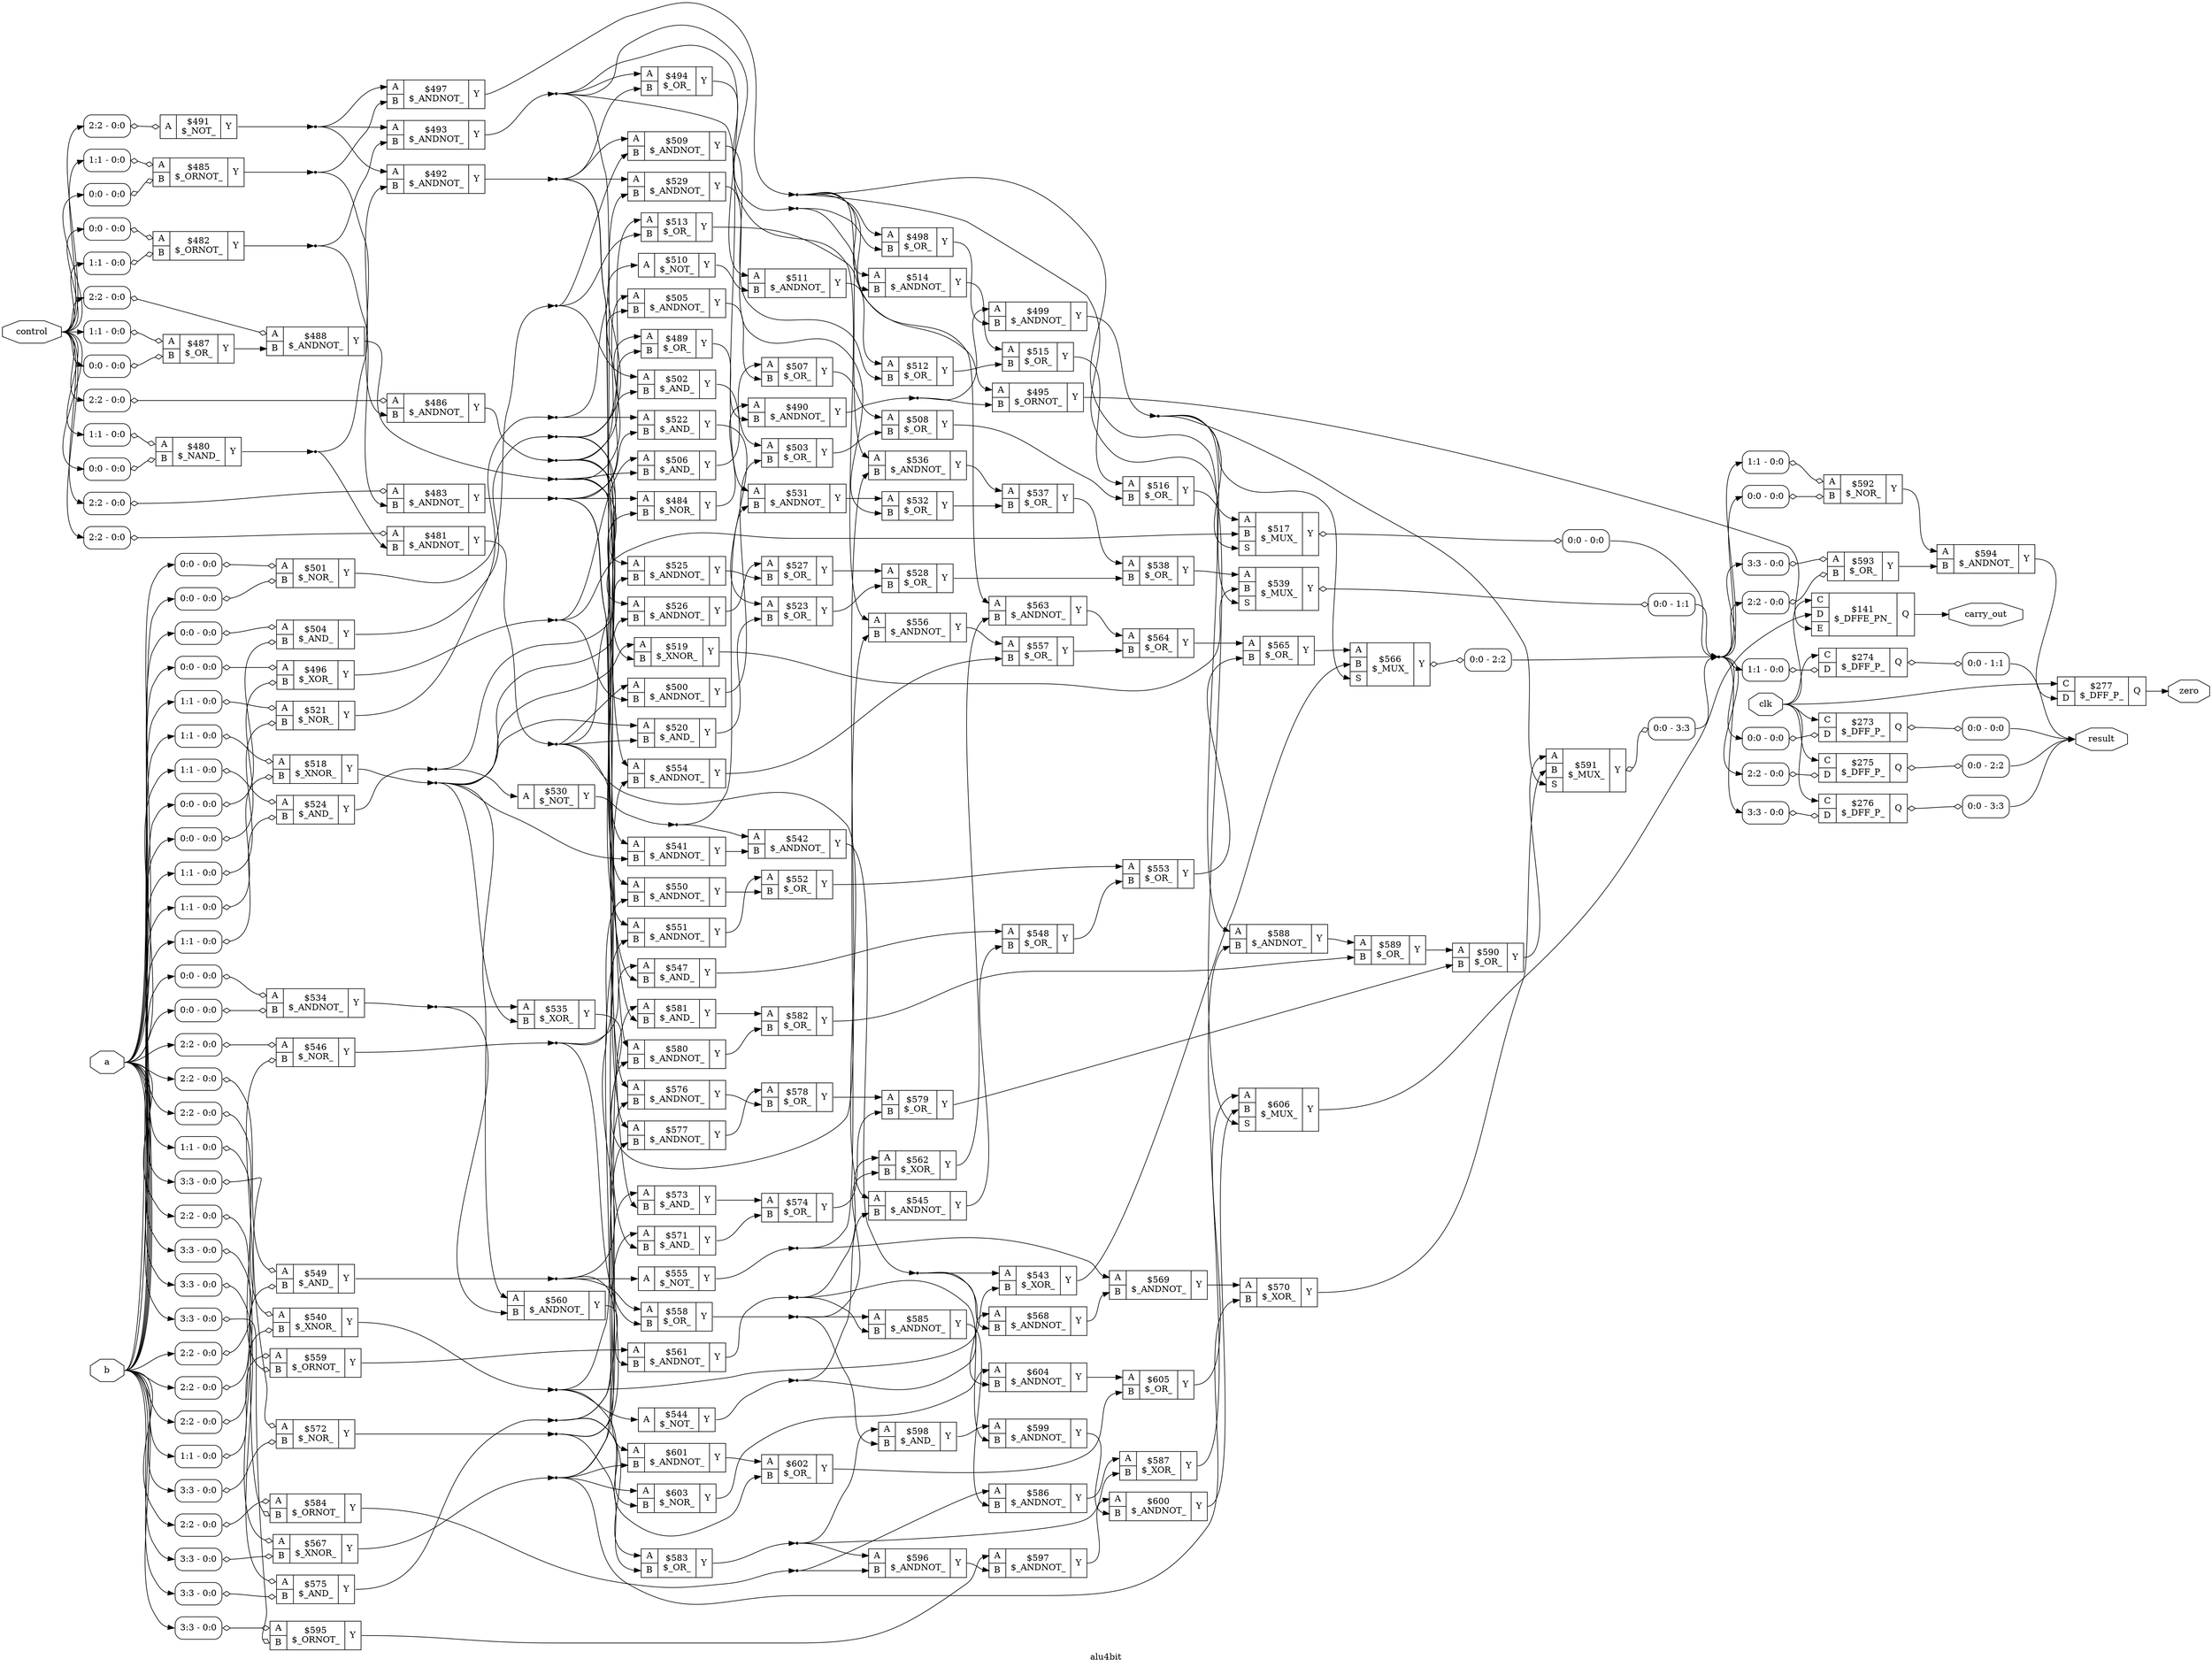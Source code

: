 digraph "alu4bit" {
label="alu4bit";
rankdir="LR";
remincross=true;
n124 [ shape=octagon, label="a", color="black", fontcolor="black" ];
n125 [ shape=octagon, label="b", color="black", fontcolor="black" ];
n126 [ shape=octagon, label="carry_out", color="black", fontcolor="black" ];
n127 [ shape=octagon, label="clk", color="black", fontcolor="black" ];
n128 [ shape=octagon, label="control", color="black", fontcolor="black" ];
n129 [ shape=octagon, label="result", color="black", fontcolor="black" ];
n130 [ shape=octagon, label="zero", color="black", fontcolor="black" ];
c134 [ shape=record, label="{{<p131> A|<p132> B}|$480\n$_NAND_|{<p133> Y}}",  ];
x0 [ shape=record, style=rounded, label="<s0> 1:1 - 0:0 ", color="black", fontcolor="black" ];
x0:e -> c134:p131:w [arrowhead=odiamond, arrowtail=odiamond, dir=both, color="black", fontcolor="black", label=""];
x1 [ shape=record, style=rounded, label="<s0> 0:0 - 0:0 ", color="black", fontcolor="black" ];
x1:e -> c134:p132:w [arrowhead=odiamond, arrowtail=odiamond, dir=both, color="black", fontcolor="black", label=""];
c135 [ shape=record, label="{{<p131> A|<p132> B}|$481\n$_ANDNOT_|{<p133> Y}}",  ];
x2 [ shape=record, style=rounded, label="<s0> 2:2 - 0:0 ", color="black", fontcolor="black" ];
x2:e -> c135:p131:w [arrowhead=odiamond, arrowtail=odiamond, dir=both, color="black", fontcolor="black", label=""];
c136 [ shape=record, label="{{<p131> A|<p132> B}|$482\n$_ORNOT_|{<p133> Y}}",  ];
x3 [ shape=record, style=rounded, label="<s0> 0:0 - 0:0 ", color="black", fontcolor="black" ];
x3:e -> c136:p131:w [arrowhead=odiamond, arrowtail=odiamond, dir=both, color="black", fontcolor="black", label=""];
x4 [ shape=record, style=rounded, label="<s0> 1:1 - 0:0 ", color="black", fontcolor="black" ];
x4:e -> c136:p132:w [arrowhead=odiamond, arrowtail=odiamond, dir=both, color="black", fontcolor="black", label=""];
c137 [ shape=record, label="{{<p131> A|<p132> B}|$483\n$_ANDNOT_|{<p133> Y}}",  ];
x5 [ shape=record, style=rounded, label="<s0> 2:2 - 0:0 ", color="black", fontcolor="black" ];
x5:e -> c137:p131:w [arrowhead=odiamond, arrowtail=odiamond, dir=both, color="black", fontcolor="black", label=""];
c138 [ shape=record, label="{{<p131> A|<p132> B}|$484\n$_NOR_|{<p133> Y}}",  ];
c139 [ shape=record, label="{{<p131> A|<p132> B}|$485\n$_ORNOT_|{<p133> Y}}",  ];
x6 [ shape=record, style=rounded, label="<s0> 1:1 - 0:0 ", color="black", fontcolor="black" ];
x6:e -> c139:p131:w [arrowhead=odiamond, arrowtail=odiamond, dir=both, color="black", fontcolor="black", label=""];
x7 [ shape=record, style=rounded, label="<s0> 0:0 - 0:0 ", color="black", fontcolor="black" ];
x7:e -> c139:p132:w [arrowhead=odiamond, arrowtail=odiamond, dir=both, color="black", fontcolor="black", label=""];
c140 [ shape=record, label="{{<p131> A|<p132> B}|$486\n$_ANDNOT_|{<p133> Y}}",  ];
x8 [ shape=record, style=rounded, label="<s0> 2:2 - 0:0 ", color="black", fontcolor="black" ];
x8:e -> c140:p131:w [arrowhead=odiamond, arrowtail=odiamond, dir=both, color="black", fontcolor="black", label=""];
c141 [ shape=record, label="{{<p131> A|<p132> B}|$487\n$_OR_|{<p133> Y}}",  ];
x9 [ shape=record, style=rounded, label="<s0> 1:1 - 0:0 ", color="black", fontcolor="black" ];
x9:e -> c141:p131:w [arrowhead=odiamond, arrowtail=odiamond, dir=both, color="black", fontcolor="black", label=""];
x10 [ shape=record, style=rounded, label="<s0> 0:0 - 0:0 ", color="black", fontcolor="black" ];
x10:e -> c141:p132:w [arrowhead=odiamond, arrowtail=odiamond, dir=both, color="black", fontcolor="black", label=""];
c142 [ shape=record, label="{{<p131> A|<p132> B}|$488\n$_ANDNOT_|{<p133> Y}}",  ];
x11 [ shape=record, style=rounded, label="<s0> 2:2 - 0:0 ", color="black", fontcolor="black" ];
x11:e -> c142:p131:w [arrowhead=odiamond, arrowtail=odiamond, dir=both, color="black", fontcolor="black", label=""];
c143 [ shape=record, label="{{<p131> A|<p132> B}|$489\n$_OR_|{<p133> Y}}",  ];
c144 [ shape=record, label="{{<p131> A|<p132> B}|$490\n$_ANDNOT_|{<p133> Y}}",  ];
c145 [ shape=record, label="{{<p131> A}|$491\n$_NOT_|{<p133> Y}}",  ];
x12 [ shape=record, style=rounded, label="<s0> 2:2 - 0:0 ", color="black", fontcolor="black" ];
x12:e -> c145:p131:w [arrowhead=odiamond, arrowtail=odiamond, dir=both, color="black", fontcolor="black", label=""];
c146 [ shape=record, label="{{<p131> A|<p132> B}|$492\n$_ANDNOT_|{<p133> Y}}",  ];
c147 [ shape=record, label="{{<p131> A|<p132> B}|$493\n$_ANDNOT_|{<p133> Y}}",  ];
c148 [ shape=record, label="{{<p131> A|<p132> B}|$494\n$_OR_|{<p133> Y}}",  ];
c149 [ shape=record, label="{{<p131> A|<p132> B}|$495\n$_ORNOT_|{<p133> Y}}",  ];
c150 [ shape=record, label="{{<p131> A|<p132> B}|$496\n$_XOR_|{<p133> Y}}",  ];
x13 [ shape=record, style=rounded, label="<s0> 0:0 - 0:0 ", color="black", fontcolor="black" ];
x13:e -> c150:p131:w [arrowhead=odiamond, arrowtail=odiamond, dir=both, color="black", fontcolor="black", label=""];
x14 [ shape=record, style=rounded, label="<s0> 0:0 - 0:0 ", color="black", fontcolor="black" ];
x14:e -> c150:p132:w [arrowhead=odiamond, arrowtail=odiamond, dir=both, color="black", fontcolor="black", label=""];
c151 [ shape=record, label="{{<p131> A|<p132> B}|$497\n$_ANDNOT_|{<p133> Y}}",  ];
c152 [ shape=record, label="{{<p131> A|<p132> B}|$498\n$_OR_|{<p133> Y}}",  ];
c153 [ shape=record, label="{{<p131> A|<p132> B}|$499\n$_ANDNOT_|{<p133> Y}}",  ];
c154 [ shape=record, label="{{<p131> A|<p132> B}|$500\n$_ANDNOT_|{<p133> Y}}",  ];
c155 [ shape=record, label="{{<p131> A|<p132> B}|$501\n$_NOR_|{<p133> Y}}",  ];
x15 [ shape=record, style=rounded, label="<s0> 0:0 - 0:0 ", color="black", fontcolor="black" ];
x15:e -> c155:p131:w [arrowhead=odiamond, arrowtail=odiamond, dir=both, color="black", fontcolor="black", label=""];
x16 [ shape=record, style=rounded, label="<s0> 0:0 - 0:0 ", color="black", fontcolor="black" ];
x16:e -> c155:p132:w [arrowhead=odiamond, arrowtail=odiamond, dir=both, color="black", fontcolor="black", label=""];
c156 [ shape=record, label="{{<p131> A|<p132> B}|$502\n$_AND_|{<p133> Y}}",  ];
c157 [ shape=record, label="{{<p131> A|<p132> B}|$503\n$_OR_|{<p133> Y}}",  ];
c158 [ shape=record, label="{{<p131> A|<p132> B}|$504\n$_AND_|{<p133> Y}}",  ];
x17 [ shape=record, style=rounded, label="<s0> 0:0 - 0:0 ", color="black", fontcolor="black" ];
x17:e -> c158:p131:w [arrowhead=odiamond, arrowtail=odiamond, dir=both, color="black", fontcolor="black", label=""];
x18 [ shape=record, style=rounded, label="<s0> 0:0 - 0:0 ", color="black", fontcolor="black" ];
x18:e -> c158:p132:w [arrowhead=odiamond, arrowtail=odiamond, dir=both, color="black", fontcolor="black", label=""];
c159 [ shape=record, label="{{<p131> A|<p132> B}|$505\n$_ANDNOT_|{<p133> Y}}",  ];
c160 [ shape=record, label="{{<p131> A|<p132> B}|$506\n$_AND_|{<p133> Y}}",  ];
c161 [ shape=record, label="{{<p131> A|<p132> B}|$507\n$_OR_|{<p133> Y}}",  ];
c162 [ shape=record, label="{{<p131> A|<p132> B}|$508\n$_OR_|{<p133> Y}}",  ];
c163 [ shape=record, label="{{<p131> A|<p132> B}|$509\n$_ANDNOT_|{<p133> Y}}",  ];
c164 [ shape=record, label="{{<p131> A}|$510\n$_NOT_|{<p133> Y}}",  ];
c165 [ shape=record, label="{{<p131> A|<p132> B}|$511\n$_ANDNOT_|{<p133> Y}}",  ];
c166 [ shape=record, label="{{<p131> A|<p132> B}|$512\n$_OR_|{<p133> Y}}",  ];
c167 [ shape=record, label="{{<p131> A|<p132> B}|$513\n$_OR_|{<p133> Y}}",  ];
c168 [ shape=record, label="{{<p131> A|<p132> B}|$514\n$_ANDNOT_|{<p133> Y}}",  ];
c169 [ shape=record, label="{{<p131> A|<p132> B}|$515\n$_OR_|{<p133> Y}}",  ];
c170 [ shape=record, label="{{<p131> A|<p132> B}|$516\n$_OR_|{<p133> Y}}",  ];
c172 [ shape=record, label="{{<p131> A|<p132> B|<p171> S}|$517\n$_MUX_|{<p133> Y}}",  ];
x19 [ shape=record, style=rounded, label="<s0> 0:0 - 0:0 ", color="black", fontcolor="black" ];
c172:p133:e -> x19:w [arrowhead=odiamond, arrowtail=odiamond, dir=both, color="black", fontcolor="black", label=""];
c173 [ shape=record, label="{{<p131> A|<p132> B}|$518\n$_XNOR_|{<p133> Y}}",  ];
x20 [ shape=record, style=rounded, label="<s0> 1:1 - 0:0 ", color="black", fontcolor="black" ];
x20:e -> c173:p131:w [arrowhead=odiamond, arrowtail=odiamond, dir=both, color="black", fontcolor="black", label=""];
x21 [ shape=record, style=rounded, label="<s0> 1:1 - 0:0 ", color="black", fontcolor="black" ];
x21:e -> c173:p132:w [arrowhead=odiamond, arrowtail=odiamond, dir=both, color="black", fontcolor="black", label=""];
c174 [ shape=record, label="{{<p131> A|<p132> B}|$519\n$_XNOR_|{<p133> Y}}",  ];
c175 [ shape=record, label="{{<p131> A|<p132> B}|$520\n$_AND_|{<p133> Y}}",  ];
c176 [ shape=record, label="{{<p131> A|<p132> B}|$521\n$_NOR_|{<p133> Y}}",  ];
x22 [ shape=record, style=rounded, label="<s0> 1:1 - 0:0 ", color="black", fontcolor="black" ];
x22:e -> c176:p131:w [arrowhead=odiamond, arrowtail=odiamond, dir=both, color="black", fontcolor="black", label=""];
x23 [ shape=record, style=rounded, label="<s0> 1:1 - 0:0 ", color="black", fontcolor="black" ];
x23:e -> c176:p132:w [arrowhead=odiamond, arrowtail=odiamond, dir=both, color="black", fontcolor="black", label=""];
c177 [ shape=record, label="{{<p131> A|<p132> B}|$522\n$_AND_|{<p133> Y}}",  ];
c178 [ shape=record, label="{{<p131> A|<p132> B}|$523\n$_OR_|{<p133> Y}}",  ];
c179 [ shape=record, label="{{<p131> A|<p132> B}|$524\n$_AND_|{<p133> Y}}",  ];
x24 [ shape=record, style=rounded, label="<s0> 1:1 - 0:0 ", color="black", fontcolor="black" ];
x24:e -> c179:p131:w [arrowhead=odiamond, arrowtail=odiamond, dir=both, color="black", fontcolor="black", label=""];
x25 [ shape=record, style=rounded, label="<s0> 1:1 - 0:0 ", color="black", fontcolor="black" ];
x25:e -> c179:p132:w [arrowhead=odiamond, arrowtail=odiamond, dir=both, color="black", fontcolor="black", label=""];
c180 [ shape=record, label="{{<p131> A|<p132> B}|$525\n$_ANDNOT_|{<p133> Y}}",  ];
c181 [ shape=record, label="{{<p131> A|<p132> B}|$526\n$_ANDNOT_|{<p133> Y}}",  ];
c182 [ shape=record, label="{{<p131> A|<p132> B}|$527\n$_OR_|{<p133> Y}}",  ];
c183 [ shape=record, label="{{<p131> A|<p132> B}|$528\n$_OR_|{<p133> Y}}",  ];
c184 [ shape=record, label="{{<p131> A|<p132> B}|$529\n$_ANDNOT_|{<p133> Y}}",  ];
c185 [ shape=record, label="{{<p131> A}|$530\n$_NOT_|{<p133> Y}}",  ];
c186 [ shape=record, label="{{<p131> A|<p132> B}|$531\n$_ANDNOT_|{<p133> Y}}",  ];
c187 [ shape=record, label="{{<p131> A|<p132> B}|$532\n$_OR_|{<p133> Y}}",  ];
c188 [ shape=record, label="{{<p131> A|<p132> B}|$534\n$_ANDNOT_|{<p133> Y}}",  ];
x26 [ shape=record, style=rounded, label="<s0> 0:0 - 0:0 ", color="black", fontcolor="black" ];
x26:e -> c188:p131:w [arrowhead=odiamond, arrowtail=odiamond, dir=both, color="black", fontcolor="black", label=""];
x27 [ shape=record, style=rounded, label="<s0> 0:0 - 0:0 ", color="black", fontcolor="black" ];
x27:e -> c188:p132:w [arrowhead=odiamond, arrowtail=odiamond, dir=both, color="black", fontcolor="black", label=""];
c189 [ shape=record, label="{{<p131> A|<p132> B}|$535\n$_XOR_|{<p133> Y}}",  ];
c190 [ shape=record, label="{{<p131> A|<p132> B}|$536\n$_ANDNOT_|{<p133> Y}}",  ];
c191 [ shape=record, label="{{<p131> A|<p132> B}|$537\n$_OR_|{<p133> Y}}",  ];
c192 [ shape=record, label="{{<p131> A|<p132> B}|$538\n$_OR_|{<p133> Y}}",  ];
c193 [ shape=record, label="{{<p131> A|<p132> B|<p171> S}|$539\n$_MUX_|{<p133> Y}}",  ];
x28 [ shape=record, style=rounded, label="<s0> 0:0 - 1:1 ", color="black", fontcolor="black" ];
c193:p133:e -> x28:w [arrowhead=odiamond, arrowtail=odiamond, dir=both, color="black", fontcolor="black", label=""];
c194 [ shape=record, label="{{<p131> A|<p132> B}|$540\n$_XNOR_|{<p133> Y}}",  ];
x29 [ shape=record, style=rounded, label="<s0> 2:2 - 0:0 ", color="black", fontcolor="black" ];
x29:e -> c194:p131:w [arrowhead=odiamond, arrowtail=odiamond, dir=both, color="black", fontcolor="black", label=""];
x30 [ shape=record, style=rounded, label="<s0> 2:2 - 0:0 ", color="black", fontcolor="black" ];
x30:e -> c194:p132:w [arrowhead=odiamond, arrowtail=odiamond, dir=both, color="black", fontcolor="black", label=""];
c195 [ shape=record, label="{{<p131> A|<p132> B}|$541\n$_ANDNOT_|{<p133> Y}}",  ];
c196 [ shape=record, label="{{<p131> A|<p132> B}|$542\n$_ANDNOT_|{<p133> Y}}",  ];
c197 [ shape=record, label="{{<p131> A|<p132> B}|$543\n$_XOR_|{<p133> Y}}",  ];
c198 [ shape=record, label="{{<p131> A}|$544\n$_NOT_|{<p133> Y}}",  ];
c199 [ shape=record, label="{{<p131> A|<p132> B}|$545\n$_ANDNOT_|{<p133> Y}}",  ];
c200 [ shape=record, label="{{<p131> A|<p132> B}|$546\n$_NOR_|{<p133> Y}}",  ];
x31 [ shape=record, style=rounded, label="<s0> 2:2 - 0:0 ", color="black", fontcolor="black" ];
x31:e -> c200:p131:w [arrowhead=odiamond, arrowtail=odiamond, dir=both, color="black", fontcolor="black", label=""];
x32 [ shape=record, style=rounded, label="<s0> 2:2 - 0:0 ", color="black", fontcolor="black" ];
x32:e -> c200:p132:w [arrowhead=odiamond, arrowtail=odiamond, dir=both, color="black", fontcolor="black", label=""];
c201 [ shape=record, label="{{<p131> A|<p132> B}|$547\n$_AND_|{<p133> Y}}",  ];
c202 [ shape=record, label="{{<p131> A|<p132> B}|$548\n$_OR_|{<p133> Y}}",  ];
c203 [ shape=record, label="{{<p131> A|<p132> B}|$549\n$_AND_|{<p133> Y}}",  ];
x33 [ shape=record, style=rounded, label="<s0> 2:2 - 0:0 ", color="black", fontcolor="black" ];
x33:e -> c203:p131:w [arrowhead=odiamond, arrowtail=odiamond, dir=both, color="black", fontcolor="black", label=""];
x34 [ shape=record, style=rounded, label="<s0> 2:2 - 0:0 ", color="black", fontcolor="black" ];
x34:e -> c203:p132:w [arrowhead=odiamond, arrowtail=odiamond, dir=both, color="black", fontcolor="black", label=""];
c204 [ shape=record, label="{{<p131> A|<p132> B}|$550\n$_ANDNOT_|{<p133> Y}}",  ];
c205 [ shape=record, label="{{<p131> A|<p132> B}|$551\n$_ANDNOT_|{<p133> Y}}",  ];
c206 [ shape=record, label="{{<p131> A|<p132> B}|$552\n$_OR_|{<p133> Y}}",  ];
c207 [ shape=record, label="{{<p131> A|<p132> B}|$553\n$_OR_|{<p133> Y}}",  ];
c208 [ shape=record, label="{{<p131> A|<p132> B}|$554\n$_ANDNOT_|{<p133> Y}}",  ];
c209 [ shape=record, label="{{<p131> A}|$555\n$_NOT_|{<p133> Y}}",  ];
c210 [ shape=record, label="{{<p131> A|<p132> B}|$556\n$_ANDNOT_|{<p133> Y}}",  ];
c211 [ shape=record, label="{{<p131> A|<p132> B}|$557\n$_OR_|{<p133> Y}}",  ];
c212 [ shape=record, label="{{<p131> A|<p132> B}|$558\n$_OR_|{<p133> Y}}",  ];
c213 [ shape=record, label="{{<p131> A|<p132> B}|$559\n$_ORNOT_|{<p133> Y}}",  ];
x35 [ shape=record, style=rounded, label="<s0> 1:1 - 0:0 ", color="black", fontcolor="black" ];
x35:e -> c213:p131:w [arrowhead=odiamond, arrowtail=odiamond, dir=both, color="black", fontcolor="black", label=""];
x36 [ shape=record, style=rounded, label="<s0> 1:1 - 0:0 ", color="black", fontcolor="black" ];
x36:e -> c213:p132:w [arrowhead=odiamond, arrowtail=odiamond, dir=both, color="black", fontcolor="black", label=""];
c214 [ shape=record, label="{{<p131> A|<p132> B}|$560\n$_ANDNOT_|{<p133> Y}}",  ];
c215 [ shape=record, label="{{<p131> A|<p132> B}|$561\n$_ANDNOT_|{<p133> Y}}",  ];
c216 [ shape=record, label="{{<p131> A|<p132> B}|$562\n$_XOR_|{<p133> Y}}",  ];
c217 [ shape=record, label="{{<p131> A|<p132> B}|$563\n$_ANDNOT_|{<p133> Y}}",  ];
c218 [ shape=record, label="{{<p131> A|<p132> B}|$564\n$_OR_|{<p133> Y}}",  ];
c219 [ shape=record, label="{{<p131> A|<p132> B}|$565\n$_OR_|{<p133> Y}}",  ];
c220 [ shape=record, label="{{<p131> A|<p132> B|<p171> S}|$566\n$_MUX_|{<p133> Y}}",  ];
x37 [ shape=record, style=rounded, label="<s0> 0:0 - 2:2 ", color="black", fontcolor="black" ];
c220:p133:e -> x37:w [arrowhead=odiamond, arrowtail=odiamond, dir=both, color="black", fontcolor="black", label=""];
c221 [ shape=record, label="{{<p131> A|<p132> B}|$567\n$_XNOR_|{<p133> Y}}",  ];
x38 [ shape=record, style=rounded, label="<s0> 3:3 - 0:0 ", color="black", fontcolor="black" ];
x38:e -> c221:p131:w [arrowhead=odiamond, arrowtail=odiamond, dir=both, color="black", fontcolor="black", label=""];
x39 [ shape=record, style=rounded, label="<s0> 3:3 - 0:0 ", color="black", fontcolor="black" ];
x39:e -> c221:p132:w [arrowhead=odiamond, arrowtail=odiamond, dir=both, color="black", fontcolor="black", label=""];
c222 [ shape=record, label="{{<p131> A|<p132> B}|$568\n$_ANDNOT_|{<p133> Y}}",  ];
c223 [ shape=record, label="{{<p131> A|<p132> B}|$569\n$_ANDNOT_|{<p133> Y}}",  ];
c224 [ shape=record, label="{{<p131> A|<p132> B}|$570\n$_XOR_|{<p133> Y}}",  ];
c225 [ shape=record, label="{{<p131> A|<p132> B}|$571\n$_AND_|{<p133> Y}}",  ];
c226 [ shape=record, label="{{<p131> A|<p132> B}|$572\n$_NOR_|{<p133> Y}}",  ];
x40 [ shape=record, style=rounded, label="<s0> 3:3 - 0:0 ", color="black", fontcolor="black" ];
x40:e -> c226:p131:w [arrowhead=odiamond, arrowtail=odiamond, dir=both, color="black", fontcolor="black", label=""];
x41 [ shape=record, style=rounded, label="<s0> 3:3 - 0:0 ", color="black", fontcolor="black" ];
x41:e -> c226:p132:w [arrowhead=odiamond, arrowtail=odiamond, dir=both, color="black", fontcolor="black", label=""];
c227 [ shape=record, label="{{<p131> A|<p132> B}|$573\n$_AND_|{<p133> Y}}",  ];
c228 [ shape=record, label="{{<p131> A|<p132> B}|$574\n$_OR_|{<p133> Y}}",  ];
c229 [ shape=record, label="{{<p131> A|<p132> B}|$575\n$_AND_|{<p133> Y}}",  ];
x42 [ shape=record, style=rounded, label="<s0> 3:3 - 0:0 ", color="black", fontcolor="black" ];
x42:e -> c229:p131:w [arrowhead=odiamond, arrowtail=odiamond, dir=both, color="black", fontcolor="black", label=""];
x43 [ shape=record, style=rounded, label="<s0> 3:3 - 0:0 ", color="black", fontcolor="black" ];
x43:e -> c229:p132:w [arrowhead=odiamond, arrowtail=odiamond, dir=both, color="black", fontcolor="black", label=""];
c230 [ shape=record, label="{{<p131> A|<p132> B}|$576\n$_ANDNOT_|{<p133> Y}}",  ];
c231 [ shape=record, label="{{<p131> A|<p132> B}|$577\n$_ANDNOT_|{<p133> Y}}",  ];
c232 [ shape=record, label="{{<p131> A|<p132> B}|$578\n$_OR_|{<p133> Y}}",  ];
c233 [ shape=record, label="{{<p131> A|<p132> B}|$579\n$_OR_|{<p133> Y}}",  ];
c234 [ shape=record, label="{{<p131> A|<p132> B}|$580\n$_ANDNOT_|{<p133> Y}}",  ];
c235 [ shape=record, label="{{<p131> A|<p132> B}|$581\n$_AND_|{<p133> Y}}",  ];
c236 [ shape=record, label="{{<p131> A|<p132> B}|$582\n$_OR_|{<p133> Y}}",  ];
c237 [ shape=record, label="{{<p131> A|<p132> B}|$583\n$_OR_|{<p133> Y}}",  ];
c238 [ shape=record, label="{{<p131> A|<p132> B}|$584\n$_ORNOT_|{<p133> Y}}",  ];
x44 [ shape=record, style=rounded, label="<s0> 2:2 - 0:0 ", color="black", fontcolor="black" ];
x44:e -> c238:p131:w [arrowhead=odiamond, arrowtail=odiamond, dir=both, color="black", fontcolor="black", label=""];
x45 [ shape=record, style=rounded, label="<s0> 2:2 - 0:0 ", color="black", fontcolor="black" ];
x45:e -> c238:p132:w [arrowhead=odiamond, arrowtail=odiamond, dir=both, color="black", fontcolor="black", label=""];
c239 [ shape=record, label="{{<p131> A|<p132> B}|$585\n$_ANDNOT_|{<p133> Y}}",  ];
c240 [ shape=record, label="{{<p131> A|<p132> B}|$586\n$_ANDNOT_|{<p133> Y}}",  ];
c241 [ shape=record, label="{{<p131> A|<p132> B}|$587\n$_XOR_|{<p133> Y}}",  ];
c242 [ shape=record, label="{{<p131> A|<p132> B}|$588\n$_ANDNOT_|{<p133> Y}}",  ];
c243 [ shape=record, label="{{<p131> A|<p132> B}|$589\n$_OR_|{<p133> Y}}",  ];
c244 [ shape=record, label="{{<p131> A|<p132> B}|$590\n$_OR_|{<p133> Y}}",  ];
c245 [ shape=record, label="{{<p131> A|<p132> B|<p171> S}|$591\n$_MUX_|{<p133> Y}}",  ];
x46 [ shape=record, style=rounded, label="<s0> 0:0 - 3:3 ", color="black", fontcolor="black" ];
c245:p133:e -> x46:w [arrowhead=odiamond, arrowtail=odiamond, dir=both, color="black", fontcolor="black", label=""];
c246 [ shape=record, label="{{<p131> A|<p132> B}|$592\n$_NOR_|{<p133> Y}}",  ];
x47 [ shape=record, style=rounded, label="<s0> 1:1 - 0:0 ", color="black", fontcolor="black" ];
x47:e -> c246:p131:w [arrowhead=odiamond, arrowtail=odiamond, dir=both, color="black", fontcolor="black", label=""];
x48 [ shape=record, style=rounded, label="<s0> 0:0 - 0:0 ", color="black", fontcolor="black" ];
x48:e -> c246:p132:w [arrowhead=odiamond, arrowtail=odiamond, dir=both, color="black", fontcolor="black", label=""];
c247 [ shape=record, label="{{<p131> A|<p132> B}|$593\n$_OR_|{<p133> Y}}",  ];
x49 [ shape=record, style=rounded, label="<s0> 3:3 - 0:0 ", color="black", fontcolor="black" ];
x49:e -> c247:p131:w [arrowhead=odiamond, arrowtail=odiamond, dir=both, color="black", fontcolor="black", label=""];
x50 [ shape=record, style=rounded, label="<s0> 2:2 - 0:0 ", color="black", fontcolor="black" ];
x50:e -> c247:p132:w [arrowhead=odiamond, arrowtail=odiamond, dir=both, color="black", fontcolor="black", label=""];
c248 [ shape=record, label="{{<p131> A|<p132> B}|$594\n$_ANDNOT_|{<p133> Y}}",  ];
c249 [ shape=record, label="{{<p131> A|<p132> B}|$595\n$_ORNOT_|{<p133> Y}}",  ];
x51 [ shape=record, style=rounded, label="<s0> 3:3 - 0:0 ", color="black", fontcolor="black" ];
x51:e -> c249:p131:w [arrowhead=odiamond, arrowtail=odiamond, dir=both, color="black", fontcolor="black", label=""];
x52 [ shape=record, style=rounded, label="<s0> 3:3 - 0:0 ", color="black", fontcolor="black" ];
x52:e -> c249:p132:w [arrowhead=odiamond, arrowtail=odiamond, dir=both, color="black", fontcolor="black", label=""];
c250 [ shape=record, label="{{<p131> A|<p132> B}|$596\n$_ANDNOT_|{<p133> Y}}",  ];
c251 [ shape=record, label="{{<p131> A|<p132> B}|$597\n$_ANDNOT_|{<p133> Y}}",  ];
c252 [ shape=record, label="{{<p131> A|<p132> B}|$598\n$_AND_|{<p133> Y}}",  ];
c253 [ shape=record, label="{{<p131> A|<p132> B}|$599\n$_ANDNOT_|{<p133> Y}}",  ];
c254 [ shape=record, label="{{<p131> A|<p132> B}|$600\n$_ANDNOT_|{<p133> Y}}",  ];
c255 [ shape=record, label="{{<p131> A|<p132> B}|$601\n$_ANDNOT_|{<p133> Y}}",  ];
c256 [ shape=record, label="{{<p131> A|<p132> B}|$602\n$_OR_|{<p133> Y}}",  ];
c257 [ shape=record, label="{{<p131> A|<p132> B}|$603\n$_NOR_|{<p133> Y}}",  ];
c258 [ shape=record, label="{{<p131> A|<p132> B}|$604\n$_ANDNOT_|{<p133> Y}}",  ];
c259 [ shape=record, label="{{<p131> A|<p132> B}|$605\n$_OR_|{<p133> Y}}",  ];
c260 [ shape=record, label="{{<p131> A|<p132> B|<p171> S}|$606\n$_MUX_|{<p133> Y}}",  ];
c265 [ shape=record, label="{{<p261> C|<p262> D|<p263> E}|$141\n$_DFFE_PN_|{<p264> Q}}",  ];
c266 [ shape=record, label="{{<p261> C|<p262> D}|$273\n$_DFF_P_|{<p264> Q}}",  ];
x53 [ shape=record, style=rounded, label="<s0> 0:0 - 0:0 ", color="black", fontcolor="black" ];
x53:e -> c266:p262:w [arrowhead=odiamond, arrowtail=odiamond, dir=both, color="black", fontcolor="black", label=""];
x54 [ shape=record, style=rounded, label="<s0> 0:0 - 0:0 ", color="black", fontcolor="black" ];
c266:p264:e -> x54:w [arrowhead=odiamond, arrowtail=odiamond, dir=both, color="black", fontcolor="black", label=""];
c267 [ shape=record, label="{{<p261> C|<p262> D}|$274\n$_DFF_P_|{<p264> Q}}",  ];
x55 [ shape=record, style=rounded, label="<s0> 1:1 - 0:0 ", color="black", fontcolor="black" ];
x55:e -> c267:p262:w [arrowhead=odiamond, arrowtail=odiamond, dir=both, color="black", fontcolor="black", label=""];
x56 [ shape=record, style=rounded, label="<s0> 0:0 - 1:1 ", color="black", fontcolor="black" ];
c267:p264:e -> x56:w [arrowhead=odiamond, arrowtail=odiamond, dir=both, color="black", fontcolor="black", label=""];
c268 [ shape=record, label="{{<p261> C|<p262> D}|$275\n$_DFF_P_|{<p264> Q}}",  ];
x57 [ shape=record, style=rounded, label="<s0> 2:2 - 0:0 ", color="black", fontcolor="black" ];
x57:e -> c268:p262:w [arrowhead=odiamond, arrowtail=odiamond, dir=both, color="black", fontcolor="black", label=""];
x58 [ shape=record, style=rounded, label="<s0> 0:0 - 2:2 ", color="black", fontcolor="black" ];
c268:p264:e -> x58:w [arrowhead=odiamond, arrowtail=odiamond, dir=both, color="black", fontcolor="black", label=""];
c269 [ shape=record, label="{{<p261> C|<p262> D}|$276\n$_DFF_P_|{<p264> Q}}",  ];
x59 [ shape=record, style=rounded, label="<s0> 3:3 - 0:0 ", color="black", fontcolor="black" ];
x59:e -> c269:p262:w [arrowhead=odiamond, arrowtail=odiamond, dir=both, color="black", fontcolor="black", label=""];
x60 [ shape=record, style=rounded, label="<s0> 0:0 - 3:3 ", color="black", fontcolor="black" ];
c269:p264:e -> x60:w [arrowhead=odiamond, arrowtail=odiamond, dir=both, color="black", fontcolor="black", label=""];
c270 [ shape=record, label="{{<p261> C|<p262> D}|$277\n$_DFF_P_|{<p264> Q}}",  ];
c260:p133:e -> c265:p262:w [color="black", fontcolor="black", label=""];
c222:p133:e -> c223:p132:w [color="black", fontcolor="black", label=""];
c191:p133:e -> c192:p131:w [color="black", fontcolor="black", label=""];
c192:p133:e -> c193:p131:w [color="black", fontcolor="black", label=""];
n102 [ shape=point ];
c194:p133:e -> n102:w [color="black", fontcolor="black", label=""];
n102:e -> c197:p132:w [color="black", fontcolor="black", label=""];
n102:e -> c198:p131:w [color="black", fontcolor="black", label=""];
n102:e -> c205:p132:w [color="black", fontcolor="black", label=""];
n102:e -> c257:p132:w [color="black", fontcolor="black", label=""];
c195:p133:e -> c196:p132:w [color="black", fontcolor="black", label=""];
n104 [ shape=point ];
c196:p133:e -> n104:w [color="black", fontcolor="black", label=""];
n104:e -> c197:p131:w [color="black", fontcolor="black", label=""];
n104:e -> c222:p132:w [color="black", fontcolor="black", label=""];
n104:e -> c258:p132:w [color="black", fontcolor="black", label=""];
c197:p133:e -> c220:p132:w [color="black", fontcolor="black", label=""];
n106 [ shape=point ];
c198:p133:e -> n106:w [color="black", fontcolor="black", label=""];
n106:e -> c199:p132:w [color="black", fontcolor="black", label=""];
n106:e -> c222:p131:w [color="black", fontcolor="black", label=""];
c199:p133:e -> c202:p132:w [color="black", fontcolor="black", label=""];
n108 [ shape=point ];
c200:p133:e -> n108:w [color="black", fontcolor="black", label=""];
n108:e -> c201:p131:w [color="black", fontcolor="black", label=""];
n108:e -> c208:p132:w [color="black", fontcolor="black", label=""];
n108:e -> c212:p132:w [color="black", fontcolor="black", label=""];
c201:p133:e -> c202:p131:w [color="black", fontcolor="black", label=""];
c223:p133:e -> c224:p131:w [color="black", fontcolor="black", label=""];
c202:p133:e -> c207:p132:w [color="black", fontcolor="black", label=""];
n111 [ shape=point ];
c203:p133:e -> n111:w [color="black", fontcolor="black", label=""];
n111:e -> c204:p132:w [color="black", fontcolor="black", label=""];
n111:e -> c209:p131:w [color="black", fontcolor="black", label=""];
n111:e -> c212:p131:w [color="black", fontcolor="black", label=""];
n111:e -> c255:p131:w [color="black", fontcolor="black", label=""];
c204:p133:e -> c206:p132:w [color="black", fontcolor="black", label=""];
c205:p133:e -> c206:p131:w [color="black", fontcolor="black", label=""];
c206:p133:e -> c207:p131:w [color="black", fontcolor="black", label=""];
c207:p133:e -> c219:p132:w [color="black", fontcolor="black", label=""];
c208:p133:e -> c211:p132:w [color="black", fontcolor="black", label=""];
n117 [ shape=point ];
c209:p133:e -> n117:w [color="black", fontcolor="black", label=""];
n117:e -> c210:p132:w [color="black", fontcolor="black", label=""];
n117:e -> c223:p131:w [color="black", fontcolor="black", label=""];
c210:p133:e -> c211:p131:w [color="black", fontcolor="black", label=""];
c211:p133:e -> c218:p132:w [color="black", fontcolor="black", label=""];
c224:p133:e -> c245:p132:w [color="black", fontcolor="black", label=""];
n120 [ shape=point ];
c212:p133:e -> n120:w [color="black", fontcolor="black", label=""];
n120:e -> c216:p132:w [color="black", fontcolor="black", label=""];
n120:e -> c239:p131:w [color="black", fontcolor="black", label=""];
n120:e -> c252:p132:w [color="black", fontcolor="black", label=""];
c213:p133:e -> c215:p131:w [color="black", fontcolor="black", label=""];
c214:p133:e -> c215:p132:w [color="black", fontcolor="black", label=""];
n123 [ shape=point ];
x19:s0:e -> n123:w [color="black", fontcolor="black", label=""];
x28:s0:e -> n123:w [color="black", fontcolor="black", label=""];
x37:s0:e -> n123:w [color="black", fontcolor="black", label=""];
x46:s0:e -> n123:w [color="black", fontcolor="black", label=""];
n123:e -> x47:s0:w [color="black", fontcolor="black", label=""];
n123:e -> x48:s0:w [color="black", fontcolor="black", label=""];
n123:e -> x49:s0:w [color="black", fontcolor="black", label=""];
n123:e -> x50:s0:w [color="black", fontcolor="black", label=""];
n123:e -> x53:s0:w [color="black", fontcolor="black", label=""];
n123:e -> x55:s0:w [color="black", fontcolor="black", label=""];
n123:e -> x57:s0:w [color="black", fontcolor="black", label=""];
n123:e -> x59:s0:w [color="black", fontcolor="black", label=""];
n124:e -> x13:s0:w [color="black", fontcolor="black", label=""];
n124:e -> x15:s0:w [color="black", fontcolor="black", label=""];
n124:e -> x17:s0:w [color="black", fontcolor="black", label=""];
n124:e -> x20:s0:w [color="black", fontcolor="black", label=""];
n124:e -> x22:s0:w [color="black", fontcolor="black", label=""];
n124:e -> x24:s0:w [color="black", fontcolor="black", label=""];
n124:e -> x27:s0:w [color="black", fontcolor="black", label=""];
n124:e -> x29:s0:w [color="black", fontcolor="black", label=""];
n124:e -> x31:s0:w [color="black", fontcolor="black", label=""];
n124:e -> x33:s0:w [color="black", fontcolor="black", label=""];
n124:e -> x36:s0:w [color="black", fontcolor="black", label=""];
n124:e -> x38:s0:w [color="black", fontcolor="black", label=""];
n124:e -> x40:s0:w [color="black", fontcolor="black", label=""];
n124:e -> x42:s0:w [color="black", fontcolor="black", label=""];
n124:e -> x45:s0:w [color="black", fontcolor="black", label=""];
n124:e -> x52:s0:w [color="black", fontcolor="black", label=""];
n125:e -> x14:s0:w [color="black", fontcolor="black", label=""];
n125:e -> x16:s0:w [color="black", fontcolor="black", label=""];
n125:e -> x18:s0:w [color="black", fontcolor="black", label=""];
n125:e -> x21:s0:w [color="black", fontcolor="black", label=""];
n125:e -> x23:s0:w [color="black", fontcolor="black", label=""];
n125:e -> x25:s0:w [color="black", fontcolor="black", label=""];
n125:e -> x26:s0:w [color="black", fontcolor="black", label=""];
n125:e -> x30:s0:w [color="black", fontcolor="black", label=""];
n125:e -> x32:s0:w [color="black", fontcolor="black", label=""];
n125:e -> x34:s0:w [color="black", fontcolor="black", label=""];
n125:e -> x35:s0:w [color="black", fontcolor="black", label=""];
n125:e -> x39:s0:w [color="black", fontcolor="black", label=""];
n125:e -> x41:s0:w [color="black", fontcolor="black", label=""];
n125:e -> x43:s0:w [color="black", fontcolor="black", label=""];
n125:e -> x44:s0:w [color="black", fontcolor="black", label=""];
n125:e -> x51:s0:w [color="black", fontcolor="black", label=""];
c265:p264:e -> n126:w [color="black", fontcolor="black", label=""];
n127:e -> c265:p261:w [color="black", fontcolor="black", label=""];
n127:e -> c266:p261:w [color="black", fontcolor="black", label=""];
n127:e -> c267:p261:w [color="black", fontcolor="black", label=""];
n127:e -> c268:p261:w [color="black", fontcolor="black", label=""];
n127:e -> c269:p261:w [color="black", fontcolor="black", label=""];
n127:e -> c270:p261:w [color="black", fontcolor="black", label=""];
n128:e -> x0:s0:w [color="black", fontcolor="black", label=""];
n128:e -> x10:s0:w [color="black", fontcolor="black", label=""];
n128:e -> x11:s0:w [color="black", fontcolor="black", label=""];
n128:e -> x12:s0:w [color="black", fontcolor="black", label=""];
n128:e -> x1:s0:w [color="black", fontcolor="black", label=""];
n128:e -> x2:s0:w [color="black", fontcolor="black", label=""];
n128:e -> x3:s0:w [color="black", fontcolor="black", label=""];
n128:e -> x4:s0:w [color="black", fontcolor="black", label=""];
n128:e -> x5:s0:w [color="black", fontcolor="black", label=""];
n128:e -> x6:s0:w [color="black", fontcolor="black", label=""];
n128:e -> x7:s0:w [color="black", fontcolor="black", label=""];
n128:e -> x8:s0:w [color="black", fontcolor="black", label=""];
n128:e -> x9:s0:w [color="black", fontcolor="black", label=""];
x54:s0:e -> n129:w [color="black", fontcolor="black", label=""];
x56:s0:e -> n129:w [color="black", fontcolor="black", label=""];
x58:s0:e -> n129:w [color="black", fontcolor="black", label=""];
x60:s0:e -> n129:w [color="black", fontcolor="black", label=""];
c225:p133:e -> c228:p132:w [color="black", fontcolor="black", label=""];
c270:p264:e -> n130:w [color="black", fontcolor="black", label=""];
n14 [ shape=point ];
c226:p133:e -> n14:w [color="black", fontcolor="black", label=""];
n14:e -> c227:p131:w [color="black", fontcolor="black", label=""];
n14:e -> c234:p132:w [color="black", fontcolor="black", label=""];
n14:e -> c237:p132:w [color="black", fontcolor="black", label=""];
c227:p133:e -> c228:p131:w [color="black", fontcolor="black", label=""];
c228:p133:e -> c233:p132:w [color="black", fontcolor="black", label=""];
n17 [ shape=point ];
c229:p133:e -> n17:w [color="black", fontcolor="black", label=""];
n17:e -> c230:p132:w [color="black", fontcolor="black", label=""];
n17:e -> c235:p131:w [color="black", fontcolor="black", label=""];
n17:e -> c237:p131:w [color="black", fontcolor="black", label=""];
n17:e -> c256:p132:w [color="black", fontcolor="black", label=""];
c230:p133:e -> c232:p132:w [color="black", fontcolor="black", label=""];
c231:p133:e -> c232:p131:w [color="black", fontcolor="black", label=""];
c248:p133:e -> c270:p262:w [color="black", fontcolor="black", label=""];
c232:p133:e -> c233:p131:w [color="black", fontcolor="black", label=""];
c233:p133:e -> c244:p132:w [color="black", fontcolor="black", label=""];
c234:p133:e -> c236:p132:w [color="black", fontcolor="black", label=""];
c235:p133:e -> c236:p131:w [color="black", fontcolor="black", label=""];
c236:p133:e -> c243:p132:w [color="black", fontcolor="black", label=""];
n25 [ shape=point ];
c237:p133:e -> n25:w [color="black", fontcolor="black", label=""];
n25:e -> c241:p132:w [color="black", fontcolor="black", label=""];
n25:e -> c250:p131:w [color="black", fontcolor="black", label=""];
n25:e -> c252:p131:w [color="black", fontcolor="black", label=""];
n26 [ shape=point ];
c238:p133:e -> n26:w [color="black", fontcolor="black", label=""];
n26:e -> c240:p131:w [color="black", fontcolor="black", label=""];
n26:e -> c250:p132:w [color="black", fontcolor="black", label=""];
c239:p133:e -> c240:p132:w [color="black", fontcolor="black", label=""];
c240:p133:e -> c241:p131:w [color="black", fontcolor="black", label=""];
c241:p133:e -> c242:p132:w [color="black", fontcolor="black", label=""];
c149:p133:e -> c265:p263:w [color="black", fontcolor="black", label=""];
c242:p133:e -> c243:p131:w [color="black", fontcolor="black", label=""];
c243:p133:e -> c244:p131:w [color="black", fontcolor="black", label=""];
c244:p133:e -> c245:p131:w [color="black", fontcolor="black", label=""];
c246:p133:e -> c248:p131:w [color="black", fontcolor="black", label=""];
c247:p133:e -> c248:p132:w [color="black", fontcolor="black", label=""];
c249:p133:e -> c251:p131:w [color="black", fontcolor="black", label=""];
c250:p133:e -> c251:p132:w [color="black", fontcolor="black", label=""];
c251:p133:e -> c254:p131:w [color="black", fontcolor="black", label=""];
c252:p133:e -> c253:p131:w [color="black", fontcolor="black", label=""];
c253:p133:e -> c254:p132:w [color="black", fontcolor="black", label=""];
n4 [ shape=point ];
c215:p133:e -> n4:w [color="black", fontcolor="black", label=""];
n4:e -> c216:p131:w [color="black", fontcolor="black", label=""];
n4:e -> c239:p132:w [color="black", fontcolor="black", label=""];
n4:e -> c253:p132:w [color="black", fontcolor="black", label=""];
c254:p133:e -> c260:p132:w [color="black", fontcolor="black", label=""];
c255:p133:e -> c256:p131:w [color="black", fontcolor="black", label=""];
c256:p133:e -> c259:p132:w [color="black", fontcolor="black", label=""];
c257:p133:e -> c258:p131:w [color="black", fontcolor="black", label=""];
c258:p133:e -> c259:p131:w [color="black", fontcolor="black", label=""];
c259:p133:e -> c260:p131:w [color="black", fontcolor="black", label=""];
n46 [ shape=point ];
c134:p133:e -> n46:w [color="black", fontcolor="black", label=""];
n46:e -> c135:p132:w [color="black", fontcolor="black", label=""];
n46:e -> c146:p132:w [color="black", fontcolor="black", label=""];
n47 [ shape=point ];
c135:p133:e -> n47:w [color="black", fontcolor="black", label=""];
n47:e -> c138:p132:w [color="black", fontcolor="black", label=""];
n47:e -> c154:p131:w [color="black", fontcolor="black", label=""];
n47:e -> c175:p132:w [color="black", fontcolor="black", label=""];
n47:e -> c199:p131:w [color="black", fontcolor="black", label=""];
n47:e -> c225:p132:w [color="black", fontcolor="black", label=""];
n48 [ shape=point ];
c136:p133:e -> n48:w [color="black", fontcolor="black", label=""];
n48:e -> c137:p132:w [color="black", fontcolor="black", label=""];
n48:e -> c147:p132:w [color="black", fontcolor="black", label=""];
n49 [ shape=point ];
c137:p133:e -> n49:w [color="black", fontcolor="black", label=""];
n49:e -> c138:p131:w [color="black", fontcolor="black", label=""];
n49:e -> c156:p132:w [color="black", fontcolor="black", label=""];
n49:e -> c177:p132:w [color="black", fontcolor="black", label=""];
n49:e -> c201:p132:w [color="black", fontcolor="black", label=""];
n49:e -> c227:p132:w [color="black", fontcolor="black", label=""];
c216:p133:e -> c217:p132:w [color="black", fontcolor="black", label=""];
c138:p133:e -> c144:p131:w [color="black", fontcolor="black", label=""];
n51 [ shape=point ];
c139:p133:e -> n51:w [color="black", fontcolor="black", label=""];
n51:e -> c140:p132:w [color="black", fontcolor="black", label=""];
n51:e -> c151:p132:w [color="black", fontcolor="black", label=""];
n52 [ shape=point ];
c140:p133:e -> n52:w [color="black", fontcolor="black", label=""];
n52:e -> c143:p132:w [color="black", fontcolor="black", label=""];
n52:e -> c159:p131:w [color="black", fontcolor="black", label=""];
n52:e -> c180:p131:w [color="black", fontcolor="black", label=""];
n52:e -> c204:p131:w [color="black", fontcolor="black", label=""];
n52:e -> c230:p131:w [color="black", fontcolor="black", label=""];
c141:p133:e -> c142:p132:w [color="black", fontcolor="black", label=""];
n54 [ shape=point ];
c142:p133:e -> n54:w [color="black", fontcolor="black", label=""];
n54:e -> c143:p131:w [color="black", fontcolor="black", label=""];
n54:e -> c160:p132:w [color="black", fontcolor="black", label=""];
n54:e -> c181:p131:w [color="black", fontcolor="black", label=""];
n54:e -> c205:p131:w [color="black", fontcolor="black", label=""];
n54:e -> c231:p131:w [color="black", fontcolor="black", label=""];
c143:p133:e -> c144:p132:w [color="black", fontcolor="black", label=""];
n56 [ shape=point ];
c144:p133:e -> n56:w [color="black", fontcolor="black", label=""];
n56:e -> c149:p132:w [color="black", fontcolor="black", label=""];
n56:e -> c153:p131:w [color="black", fontcolor="black", label=""];
n57 [ shape=point ];
c145:p133:e -> n57:w [color="black", fontcolor="black", label=""];
n57:e -> c146:p131:w [color="black", fontcolor="black", label=""];
n57:e -> c147:p131:w [color="black", fontcolor="black", label=""];
n57:e -> c151:p131:w [color="black", fontcolor="black", label=""];
n58 [ shape=point ];
c146:p133:e -> n58:w [color="black", fontcolor="black", label=""];
n58:e -> c148:p132:w [color="black", fontcolor="black", label=""];
n58:e -> c163:p131:w [color="black", fontcolor="black", label=""];
n58:e -> c184:p131:w [color="black", fontcolor="black", label=""];
n58:e -> c208:p131:w [color="black", fontcolor="black", label=""];
n58:e -> c234:p131:w [color="black", fontcolor="black", label=""];
n59 [ shape=point ];
c147:p133:e -> n59:w [color="black", fontcolor="black", label=""];
n59:e -> c148:p131:w [color="black", fontcolor="black", label=""];
n59:e -> c165:p131:w [color="black", fontcolor="black", label=""];
n59:e -> c186:p131:w [color="black", fontcolor="black", label=""];
n59:e -> c210:p131:w [color="black", fontcolor="black", label=""];
n59:e -> c235:p132:w [color="black", fontcolor="black", label=""];
c217:p133:e -> c218:p131:w [color="black", fontcolor="black", label=""];
n60 [ shape=point ];
c148:p133:e -> n60:w [color="black", fontcolor="black", label=""];
n60:e -> c149:p131:w [color="black", fontcolor="black", label=""];
n60:e -> c152:p132:w [color="black", fontcolor="black", label=""];
n61 [ shape=point ];
c150:p133:e -> n61:w [color="black", fontcolor="black", label=""];
n61:e -> c154:p132:w [color="black", fontcolor="black", label=""];
n61:e -> c160:p131:w [color="black", fontcolor="black", label=""];
n61:e -> c172:p132:w [color="black", fontcolor="black", label=""];
n62 [ shape=point ];
c151:p133:e -> n62:w [color="black", fontcolor="black", label=""];
n62:e -> c152:p131:w [color="black", fontcolor="black", label=""];
n62:e -> c168:p131:w [color="black", fontcolor="black", label=""];
n62:e -> c190:p131:w [color="black", fontcolor="black", label=""];
n62:e -> c217:p131:w [color="black", fontcolor="black", label=""];
n62:e -> c242:p131:w [color="black", fontcolor="black", label=""];
n62:e -> c260:p171:w [color="black", fontcolor="black", label=""];
c152:p133:e -> c153:p132:w [color="black", fontcolor="black", label=""];
n64 [ shape=point ];
c153:p133:e -> n64:w [color="black", fontcolor="black", label=""];
n64:e -> c172:p171:w [color="black", fontcolor="black", label=""];
n64:e -> c193:p171:w [color="black", fontcolor="black", label=""];
n64:e -> c220:p171:w [color="black", fontcolor="black", label=""];
n64:e -> c245:p171:w [color="black", fontcolor="black", label=""];
c154:p133:e -> c157:p132:w [color="black", fontcolor="black", label=""];
n66 [ shape=point ];
c155:p133:e -> n66:w [color="black", fontcolor="black", label=""];
n66:e -> c156:p131:w [color="black", fontcolor="black", label=""];
n66:e -> c163:p132:w [color="black", fontcolor="black", label=""];
n66:e -> c167:p132:w [color="black", fontcolor="black", label=""];
c156:p133:e -> c157:p131:w [color="black", fontcolor="black", label=""];
c157:p133:e -> c162:p132:w [color="black", fontcolor="black", label=""];
n69 [ shape=point ];
c158:p133:e -> n69:w [color="black", fontcolor="black", label=""];
n69:e -> c159:p132:w [color="black", fontcolor="black", label=""];
n69:e -> c164:p131:w [color="black", fontcolor="black", label=""];
n69:e -> c167:p131:w [color="black", fontcolor="black", label=""];
n69:e -> c174:p132:w [color="black", fontcolor="black", label=""];
n69:e -> c195:p131:w [color="black", fontcolor="black", label=""];
c218:p133:e -> c219:p131:w [color="black", fontcolor="black", label=""];
c159:p133:e -> c161:p132:w [color="black", fontcolor="black", label=""];
c160:p133:e -> c161:p131:w [color="black", fontcolor="black", label=""];
c161:p133:e -> c162:p131:w [color="black", fontcolor="black", label=""];
c162:p133:e -> c170:p132:w [color="black", fontcolor="black", label=""];
c163:p133:e -> c166:p132:w [color="black", fontcolor="black", label=""];
c164:p133:e -> c165:p132:w [color="black", fontcolor="black", label=""];
c165:p133:e -> c166:p131:w [color="black", fontcolor="black", label=""];
c166:p133:e -> c169:p132:w [color="black", fontcolor="black", label=""];
c167:p133:e -> c168:p132:w [color="black", fontcolor="black", label=""];
c168:p133:e -> c169:p131:w [color="black", fontcolor="black", label=""];
c219:p133:e -> c220:p131:w [color="black", fontcolor="black", label=""];
c169:p133:e -> c170:p131:w [color="black", fontcolor="black", label=""];
c170:p133:e -> c172:p131:w [color="black", fontcolor="black", label=""];
n82 [ shape=point ];
c173:p133:e -> n82:w [color="black", fontcolor="black", label=""];
n82:e -> c174:p131:w [color="black", fontcolor="black", label=""];
n82:e -> c175:p131:w [color="black", fontcolor="black", label=""];
n82:e -> c181:p132:w [color="black", fontcolor="black", label=""];
n82:e -> c189:p132:w [color="black", fontcolor="black", label=""];
n82:e -> c195:p132:w [color="black", fontcolor="black", label=""];
n82:e -> c214:p131:w [color="black", fontcolor="black", label=""];
c174:p133:e -> c193:p132:w [color="black", fontcolor="black", label=""];
c175:p133:e -> c178:p132:w [color="black", fontcolor="black", label=""];
n85 [ shape=point ];
c176:p133:e -> n85:w [color="black", fontcolor="black", label=""];
n85:e -> c177:p131:w [color="black", fontcolor="black", label=""];
n85:e -> c184:p132:w [color="black", fontcolor="black", label=""];
c177:p133:e -> c178:p131:w [color="black", fontcolor="black", label=""];
c178:p133:e -> c183:p132:w [color="black", fontcolor="black", label=""];
n88 [ shape=point ];
c179:p133:e -> n88:w [color="black", fontcolor="black", label=""];
n88:e -> c180:p132:w [color="black", fontcolor="black", label=""];
n88:e -> c185:p131:w [color="black", fontcolor="black", label=""];
c180:p133:e -> c182:p132:w [color="black", fontcolor="black", label=""];
n9 [ shape=point ];
c221:p133:e -> n9:w [color="black", fontcolor="black", label=""];
n9:e -> c224:p132:w [color="black", fontcolor="black", label=""];
n9:e -> c225:p131:w [color="black", fontcolor="black", label=""];
n9:e -> c231:p132:w [color="black", fontcolor="black", label=""];
n9:e -> c255:p132:w [color="black", fontcolor="black", label=""];
n9:e -> c257:p131:w [color="black", fontcolor="black", label=""];
c181:p133:e -> c182:p131:w [color="black", fontcolor="black", label=""];
c182:p133:e -> c183:p131:w [color="black", fontcolor="black", label=""];
c183:p133:e -> c192:p132:w [color="black", fontcolor="black", label=""];
c184:p133:e -> c187:p132:w [color="black", fontcolor="black", label=""];
n94 [ shape=point ];
c185:p133:e -> n94:w [color="black", fontcolor="black", label=""];
n94:e -> c186:p132:w [color="black", fontcolor="black", label=""];
n94:e -> c196:p131:w [color="black", fontcolor="black", label=""];
c186:p133:e -> c187:p131:w [color="black", fontcolor="black", label=""];
c187:p133:e -> c191:p132:w [color="black", fontcolor="black", label=""];
n97 [ shape=point ];
c188:p133:e -> n97:w [color="black", fontcolor="black", label=""];
n97:e -> c189:p131:w [color="black", fontcolor="black", label=""];
n97:e -> c214:p132:w [color="black", fontcolor="black", label=""];
c189:p133:e -> c190:p132:w [color="black", fontcolor="black", label=""];
c190:p133:e -> c191:p131:w [color="black", fontcolor="black", label=""];
}
